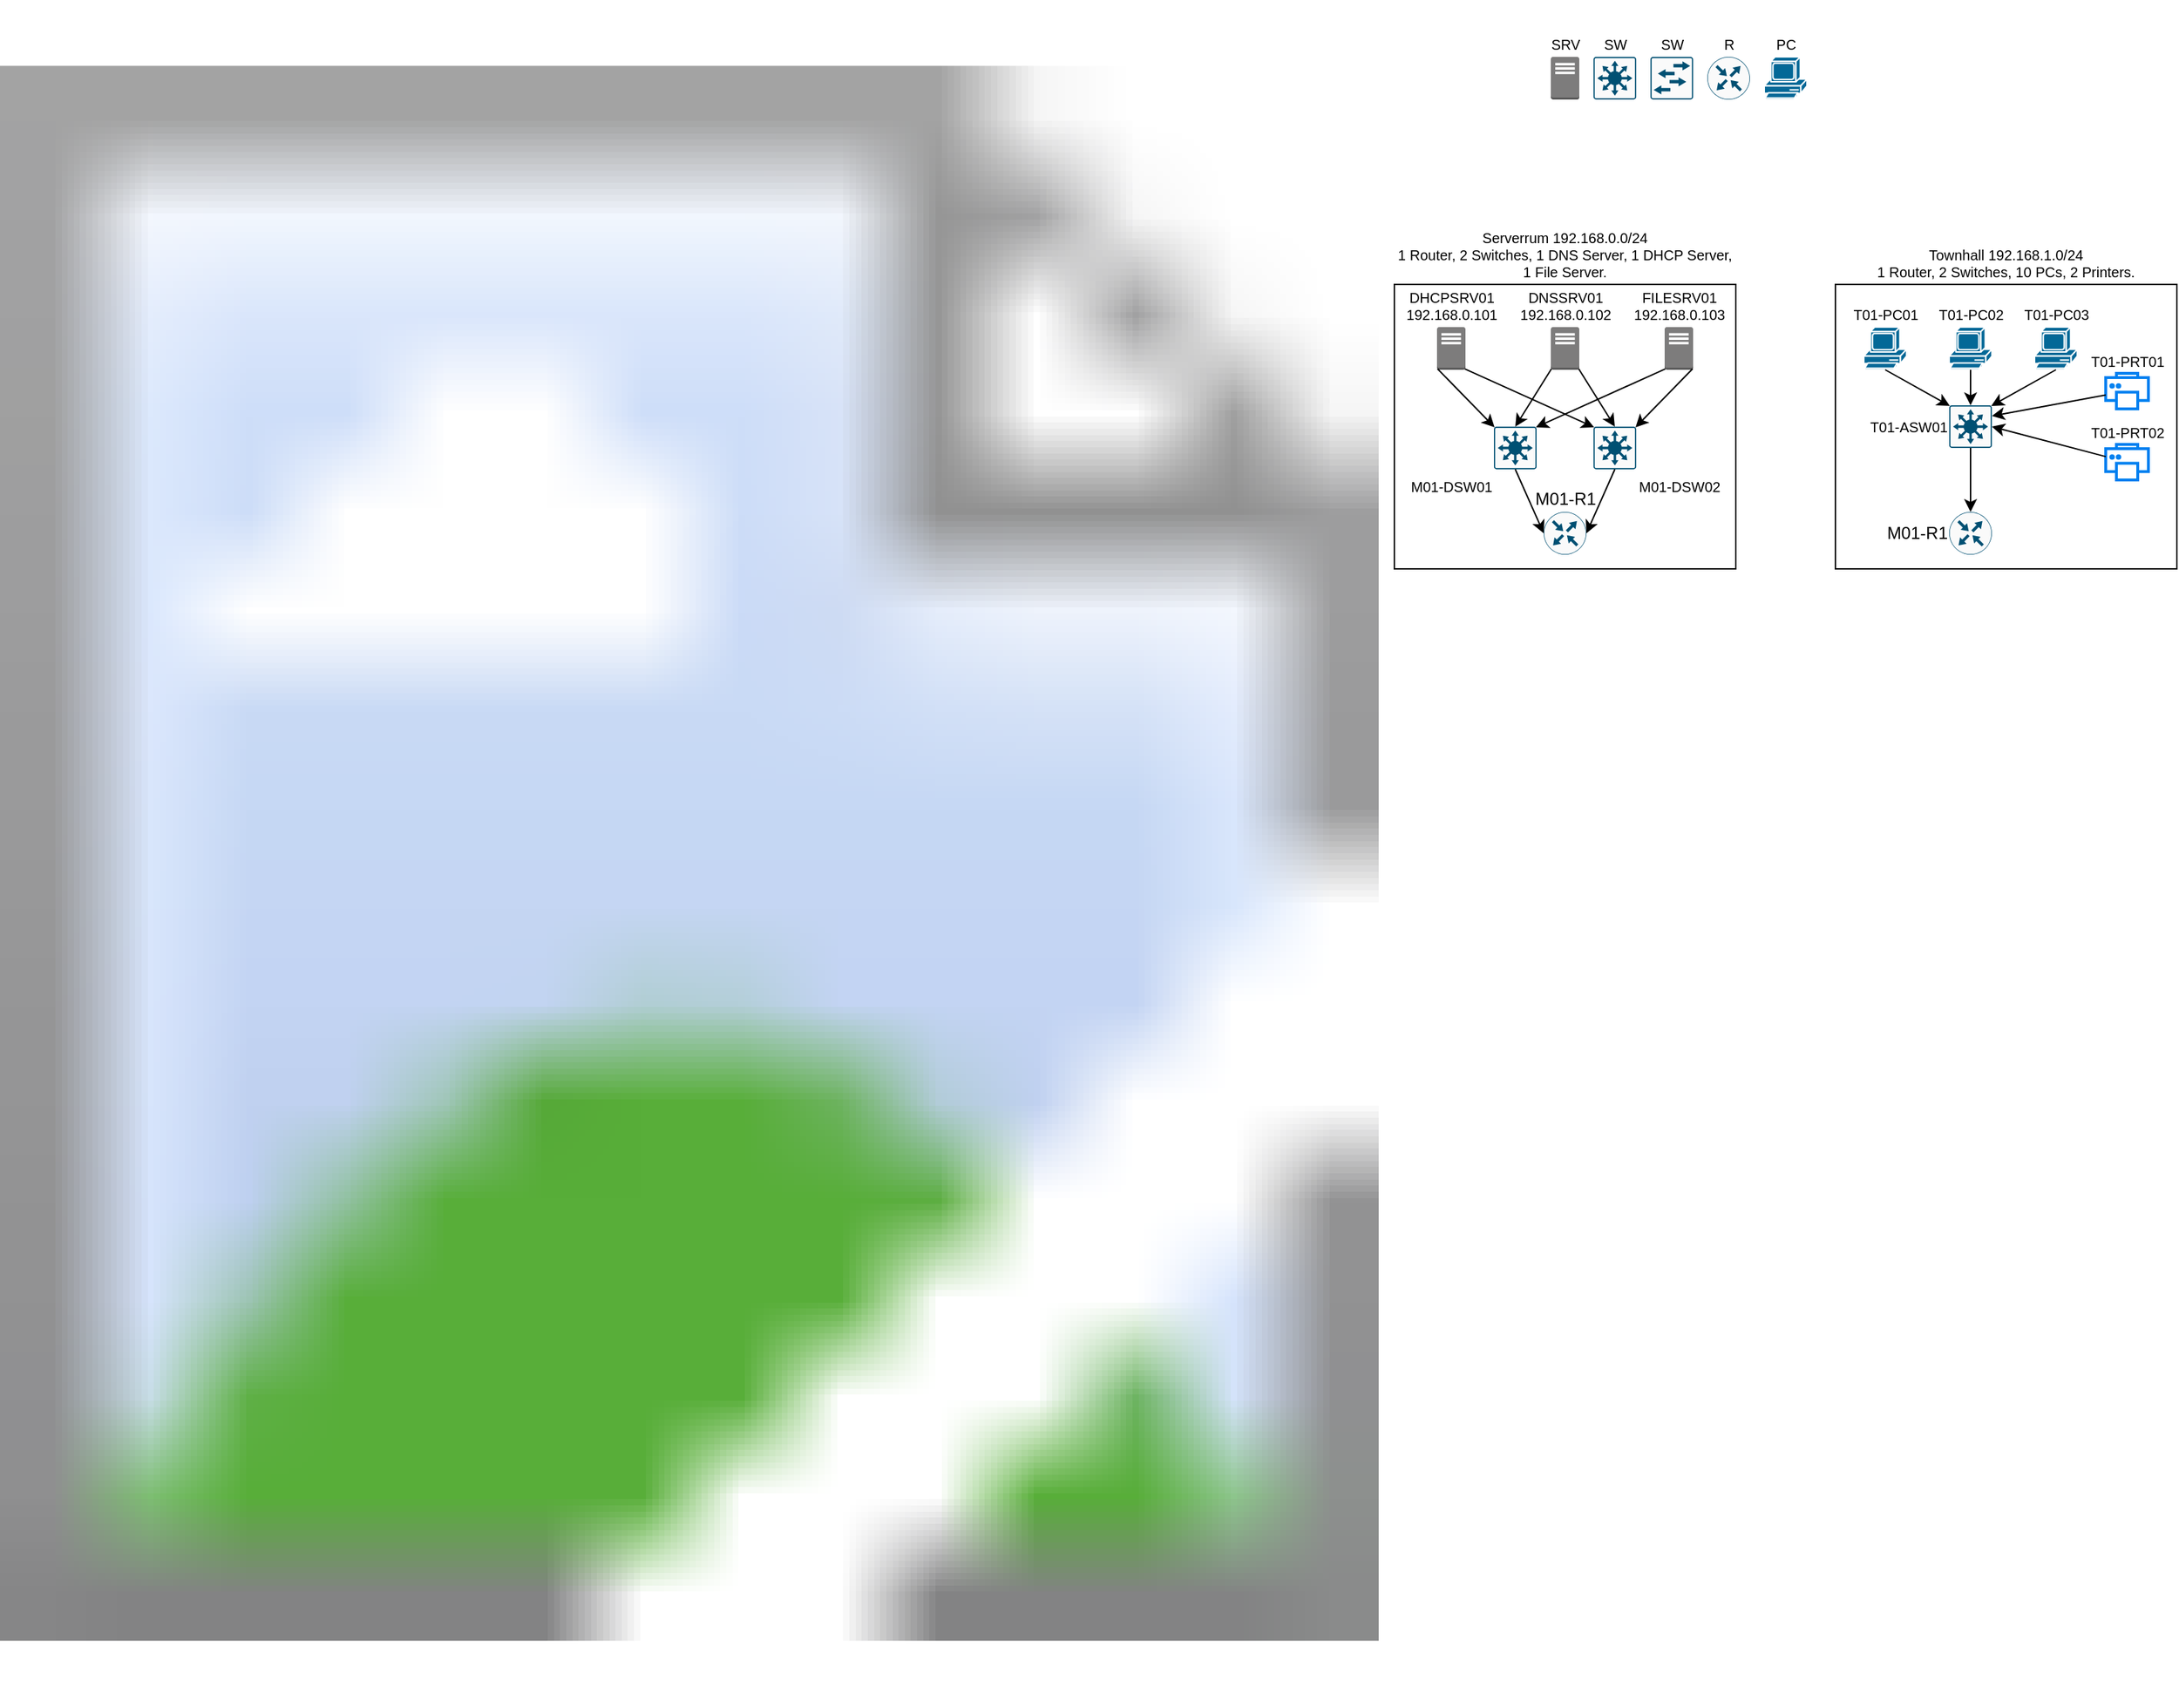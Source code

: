 <mxfile version="26.0.12">
  <diagram name="Side-1" id="qk1J0fRyHZraTZNGHwJU">
    <mxGraphModel dx="1358" dy="711" grid="1" gridSize="10" guides="1" tooltips="1" connect="1" arrows="1" fold="1" page="1" pageScale="1" pageWidth="827" pageHeight="1169" backgroundImage="{&quot;src&quot;:&quot;https://media.lex.dk/media/63336/standard_scanpixId20200729-141508-7&quot;,&quot;width&quot;:&quot;969&quot;,&quot;height&quot;:&quot;1200&quot;,&quot;x&quot;:0,&quot;y&quot;:0}" math="0" shadow="0">
      <root>
        <mxCell id="0" />
        <mxCell id="1" parent="0" />
        <mxCell id="icsG14oIjdXUv1GRLGir-2" value="R" style="sketch=0;points=[[0.5,0,0],[1,0.5,0],[0.5,1,0],[0,0.5,0],[0.145,0.145,0],[0.856,0.145,0],[0.855,0.856,0],[0.145,0.855,0]];verticalLabelPosition=top;html=1;verticalAlign=bottom;aspect=fixed;align=center;pointerEvents=1;shape=mxgraph.cisco19.rect;prIcon=router;fillColor=#FAFAFA;strokeColor=#005073;labelPosition=center;fontSize=10;" vertex="1" parent="1">
          <mxGeometry x="1200" y="40" width="30" height="30" as="geometry" />
        </mxCell>
        <mxCell id="icsG14oIjdXUv1GRLGir-3" value="SW" style="sketch=0;points=[[0.015,0.015,0],[0.985,0.015,0],[0.985,0.985,0],[0.015,0.985,0],[0.25,0,0],[0.5,0,0],[0.75,0,0],[1,0.25,0],[1,0.5,0],[1,0.75,0],[0.75,1,0],[0.5,1,0],[0.25,1,0],[0,0.75,0],[0,0.5,0],[0,0.25,0]];verticalLabelPosition=top;html=1;verticalAlign=bottom;aspect=fixed;align=center;pointerEvents=1;shape=mxgraph.cisco19.rect;prIcon=l2_switch;fillColor=#FAFAFA;strokeColor=#005073;labelPosition=center;fontSize=10;" vertex="1" parent="1">
          <mxGeometry x="1160" y="40" width="30" height="30" as="geometry" />
        </mxCell>
        <mxCell id="icsG14oIjdXUv1GRLGir-4" value="SW" style="sketch=0;points=[[0.015,0.015,0],[0.985,0.015,0],[0.985,0.985,0],[0.015,0.985,0],[0.25,0,0],[0.5,0,0],[0.75,0,0],[1,0.25,0],[1,0.5,0],[1,0.75,0],[0.75,1,0],[0.5,1,0],[0.25,1,0],[0,0.75,0],[0,0.5,0],[0,0.25,0]];verticalLabelPosition=top;html=1;verticalAlign=bottom;aspect=fixed;align=center;pointerEvents=1;shape=mxgraph.cisco19.rect;prIcon=l3_switch;fillColor=#FAFAFA;strokeColor=#005073;labelPosition=center;fontSize=10;" vertex="1" parent="1">
          <mxGeometry x="1120" y="40" width="30" height="30" as="geometry" />
        </mxCell>
        <mxCell id="icsG14oIjdXUv1GRLGir-5" value="SRV" style="outlineConnect=0;dashed=0;verticalLabelPosition=top;verticalAlign=bottom;align=center;html=1;shape=mxgraph.aws3.traditional_server;fillColor=#7D7C7C;gradientColor=none;labelPosition=center;fontSize=10;" vertex="1" parent="1">
          <mxGeometry x="1090" y="40" width="20" height="30" as="geometry" />
        </mxCell>
        <mxCell id="icsG14oIjdXUv1GRLGir-38" value="" style="group;rounded=0;" vertex="1" connectable="0" parent="1">
          <mxGeometry x="980" y="200" width="240" height="200" as="geometry" />
        </mxCell>
        <mxCell id="XXtLQQ66ms37yuH1qGp2-1" value="Serverrum&amp;nbsp;192.168.0.0/24 &lt;br&gt;1&amp;nbsp;&lt;span style=&quot;background-color: transparent; color: light-dark(rgb(0, 0, 0), rgb(255, 255, 255));&quot;&gt;Router, 2 Switches, 1 DNS Server, 1 DHCP Server, 1 File Server.&lt;/span&gt;" style="rounded=0;whiteSpace=wrap;html=1;labelPosition=center;verticalLabelPosition=top;align=center;verticalAlign=bottom;fontSize=10;glass=0;shadow=0;fillOpacity=100;strokeOpacity=100;" parent="icsG14oIjdXUv1GRLGir-38" vertex="1">
          <mxGeometry width="240" height="200" as="geometry" />
        </mxCell>
        <mxCell id="icsG14oIjdXUv1GRLGir-8" value="DHCPSRV01&lt;div&gt;192.168.0.101&lt;/div&gt;" style="outlineConnect=0;dashed=0;verticalLabelPosition=top;verticalAlign=bottom;align=center;html=1;shape=mxgraph.aws3.traditional_server;fillColor=#7D7C7C;gradientColor=none;labelPosition=center;fontSize=10;" vertex="1" parent="icsG14oIjdXUv1GRLGir-38">
          <mxGeometry x="30" y="30" width="20" height="30" as="geometry" />
        </mxCell>
        <mxCell id="icsG14oIjdXUv1GRLGir-9" value="DNSSRV01&lt;div&gt;192.168.0.102&lt;/div&gt;" style="outlineConnect=0;dashed=0;verticalLabelPosition=top;verticalAlign=bottom;align=center;html=1;shape=mxgraph.aws3.traditional_server;fillColor=#7D7C7C;gradientColor=none;labelPosition=center;fontSize=10;" vertex="1" parent="icsG14oIjdXUv1GRLGir-38">
          <mxGeometry x="110" y="30" width="20" height="30" as="geometry" />
        </mxCell>
        <mxCell id="icsG14oIjdXUv1GRLGir-10" value="FILESRV01&lt;div&gt;192.168.0.103&lt;/div&gt;" style="outlineConnect=0;dashed=0;verticalLabelPosition=top;verticalAlign=bottom;align=center;html=1;shape=mxgraph.aws3.traditional_server;fillColor=#7D7C7C;gradientColor=none;labelPosition=center;fontSize=10;" vertex="1" parent="icsG14oIjdXUv1GRLGir-38">
          <mxGeometry x="190" y="30" width="20" height="30" as="geometry" />
        </mxCell>
        <mxCell id="icsG14oIjdXUv1GRLGir-11" value="M01-DSW01" style="sketch=0;points=[[0.015,0.015,0],[0.985,0.015,0],[0.985,0.985,0],[0.015,0.985,0],[0.25,0,0],[0.5,0,0],[0.75,0,0],[1,0.25,0],[1,0.5,0],[1,0.75,0],[0.75,1,0],[0.5,1,0],[0.25,1,0],[0,0.75,0],[0,0.5,0],[0,0.25,0]];verticalLabelPosition=bottom;html=1;verticalAlign=top;aspect=fixed;align=right;pointerEvents=1;shape=mxgraph.cisco19.rect;prIcon=l3_switch;fillColor=#FAFAFA;strokeColor=#005073;labelPosition=left;fontSize=10;" vertex="1" parent="icsG14oIjdXUv1GRLGir-38">
          <mxGeometry x="70" y="100" width="30" height="30" as="geometry" />
        </mxCell>
        <mxCell id="icsG14oIjdXUv1GRLGir-19" value="M01-DSW02&lt;div&gt;&lt;br&gt;&lt;/div&gt;" style="sketch=0;points=[[0.015,0.015,0],[0.985,0.015,0],[0.985,0.985,0],[0.015,0.985,0],[0.25,0,0],[0.5,0,0],[0.75,0,0],[1,0.25,0],[1,0.5,0],[1,0.75,0],[0.75,1,0],[0.5,1,0],[0.25,1,0],[0,0.75,0],[0,0.5,0],[0,0.25,0]];verticalLabelPosition=bottom;html=1;verticalAlign=top;aspect=fixed;align=left;pointerEvents=1;shape=mxgraph.cisco19.rect;prIcon=l3_switch;fillColor=#FAFAFA;strokeColor=#005073;labelPosition=right;fontSize=10;" vertex="1" parent="icsG14oIjdXUv1GRLGir-38">
          <mxGeometry x="140" y="100" width="30" height="30" as="geometry" />
        </mxCell>
        <mxCell id="icsG14oIjdXUv1GRLGir-26" style="edgeStyle=none;rounded=0;orthogonalLoop=1;jettySize=auto;html=1;entryX=0.015;entryY=0.015;entryDx=0;entryDy=0;entryPerimeter=0;exitX=0.02;exitY=0.98;exitDx=0;exitDy=0;exitPerimeter=0;" edge="1" parent="icsG14oIjdXUv1GRLGir-38" source="icsG14oIjdXUv1GRLGir-8" target="icsG14oIjdXUv1GRLGir-11">
          <mxGeometry relative="1" as="geometry">
            <mxPoint x="30" y="60" as="sourcePoint" />
          </mxGeometry>
        </mxCell>
        <mxCell id="icsG14oIjdXUv1GRLGir-27" style="edgeStyle=none;rounded=0;orthogonalLoop=1;jettySize=auto;html=1;exitX=0.98;exitY=0.98;exitDx=0;exitDy=0;exitPerimeter=0;entryX=0.015;entryY=0.015;entryDx=0;entryDy=0;entryPerimeter=0;" edge="1" parent="icsG14oIjdXUv1GRLGir-38" source="icsG14oIjdXUv1GRLGir-8" target="icsG14oIjdXUv1GRLGir-19">
          <mxGeometry relative="1" as="geometry" />
        </mxCell>
        <mxCell id="icsG14oIjdXUv1GRLGir-29" style="edgeStyle=none;rounded=0;orthogonalLoop=1;jettySize=auto;html=1;exitX=0.02;exitY=0.98;exitDx=0;exitDy=0;exitPerimeter=0;entryX=0.5;entryY=0;entryDx=0;entryDy=0;entryPerimeter=0;" edge="1" parent="icsG14oIjdXUv1GRLGir-38" source="icsG14oIjdXUv1GRLGir-9" target="icsG14oIjdXUv1GRLGir-11">
          <mxGeometry relative="1" as="geometry" />
        </mxCell>
        <mxCell id="icsG14oIjdXUv1GRLGir-30" style="edgeStyle=none;rounded=0;orthogonalLoop=1;jettySize=auto;html=1;exitX=0.98;exitY=0.98;exitDx=0;exitDy=0;exitPerimeter=0;entryX=0.5;entryY=0;entryDx=0;entryDy=0;entryPerimeter=0;" edge="1" parent="icsG14oIjdXUv1GRLGir-38" source="icsG14oIjdXUv1GRLGir-9" target="icsG14oIjdXUv1GRLGir-19">
          <mxGeometry relative="1" as="geometry" />
        </mxCell>
        <mxCell id="icsG14oIjdXUv1GRLGir-31" style="edgeStyle=none;rounded=0;orthogonalLoop=1;jettySize=auto;html=1;exitX=0.98;exitY=0.98;exitDx=0;exitDy=0;exitPerimeter=0;entryX=0.985;entryY=0.015;entryDx=0;entryDy=0;entryPerimeter=0;" edge="1" parent="icsG14oIjdXUv1GRLGir-38" source="icsG14oIjdXUv1GRLGir-10" target="icsG14oIjdXUv1GRLGir-19">
          <mxGeometry relative="1" as="geometry" />
        </mxCell>
        <mxCell id="icsG14oIjdXUv1GRLGir-32" style="edgeStyle=none;rounded=0;orthogonalLoop=1;jettySize=auto;html=1;exitX=0.02;exitY=0.98;exitDx=0;exitDy=0;exitPerimeter=0;entryX=0.985;entryY=0.015;entryDx=0;entryDy=0;entryPerimeter=0;" edge="1" parent="icsG14oIjdXUv1GRLGir-38" source="icsG14oIjdXUv1GRLGir-10" target="icsG14oIjdXUv1GRLGir-11">
          <mxGeometry relative="1" as="geometry" />
        </mxCell>
        <mxCell id="icsG14oIjdXUv1GRLGir-35" value="M01-R1" style="sketch=0;points=[[0.5,0,0],[1,0.5,0],[0.5,1,0],[0,0.5,0],[0.145,0.145,0],[0.856,0.145,0],[0.855,0.856,0],[0.145,0.855,0]];verticalLabelPosition=top;html=1;verticalAlign=bottom;aspect=fixed;align=center;pointerEvents=1;shape=mxgraph.cisco19.rect;prIcon=router;fillColor=#FAFAFA;strokeColor=#005073;labelPosition=center;" vertex="1" parent="icsG14oIjdXUv1GRLGir-38">
          <mxGeometry x="105" y="160" width="30" height="30" as="geometry" />
        </mxCell>
        <mxCell id="icsG14oIjdXUv1GRLGir-36" style="edgeStyle=none;rounded=0;orthogonalLoop=1;jettySize=auto;html=1;exitX=0.5;exitY=1;exitDx=0;exitDy=0;exitPerimeter=0;entryX=0;entryY=0.5;entryDx=0;entryDy=0;entryPerimeter=0;" edge="1" parent="icsG14oIjdXUv1GRLGir-38" source="icsG14oIjdXUv1GRLGir-11" target="icsG14oIjdXUv1GRLGir-35">
          <mxGeometry relative="1" as="geometry" />
        </mxCell>
        <mxCell id="icsG14oIjdXUv1GRLGir-37" style="edgeStyle=none;rounded=0;orthogonalLoop=1;jettySize=auto;html=1;exitX=0.5;exitY=1;exitDx=0;exitDy=0;exitPerimeter=0;entryX=1;entryY=0.5;entryDx=0;entryDy=0;entryPerimeter=0;" edge="1" parent="icsG14oIjdXUv1GRLGir-38" source="icsG14oIjdXUv1GRLGir-19" target="icsG14oIjdXUv1GRLGir-35">
          <mxGeometry relative="1" as="geometry" />
        </mxCell>
        <mxCell id="icsG14oIjdXUv1GRLGir-39" value="" style="group;labelPosition=left;verticalLabelPosition=middle;align=right;verticalAlign=middle;rounded=0;" vertex="1" connectable="0" parent="1">
          <mxGeometry x="1290" y="200" width="240" height="200" as="geometry" />
        </mxCell>
        <mxCell id="icsG14oIjdXUv1GRLGir-40" value="Townhall 192.168.1.0/24 &lt;br&gt;1 Router, 2 Switches, 10 PCs, 2 Printers." style="rounded=0;whiteSpace=wrap;html=1;labelPosition=center;verticalLabelPosition=top;align=center;verticalAlign=bottom;fontSize=10;glass=0;shadow=0;fillOpacity=100;strokeOpacity=100;" vertex="1" parent="icsG14oIjdXUv1GRLGir-39">
          <mxGeometry width="240" height="200" as="geometry" />
        </mxCell>
        <mxCell id="icsG14oIjdXUv1GRLGir-57" value="T01-PC01" style="shape=mxgraph.cisco.computers_and_peripherals.pc;html=1;pointerEvents=1;dashed=0;fillColor=#036897;strokeColor=#ffffff;strokeWidth=1;verticalLabelPosition=top;verticalAlign=bottom;align=center;outlineConnect=0;labelPosition=center;fontSize=10;" vertex="1" parent="icsG14oIjdXUv1GRLGir-39">
          <mxGeometry x="20" y="30" width="30" height="30" as="geometry" />
        </mxCell>
        <mxCell id="icsG14oIjdXUv1GRLGir-58" value="T01-PC02" style="shape=mxgraph.cisco.computers_and_peripherals.pc;html=1;pointerEvents=1;dashed=0;fillColor=#036897;strokeColor=#ffffff;strokeWidth=1;verticalLabelPosition=top;verticalAlign=bottom;align=center;outlineConnect=0;labelPosition=center;fontSize=10;" vertex="1" parent="icsG14oIjdXUv1GRLGir-39">
          <mxGeometry x="80" y="30" width="30" height="30" as="geometry" />
        </mxCell>
        <mxCell id="icsG14oIjdXUv1GRLGir-59" value="T01-PC03" style="shape=mxgraph.cisco.computers_and_peripherals.pc;html=1;pointerEvents=1;dashed=0;fillColor=#036897;strokeColor=#ffffff;strokeWidth=1;verticalLabelPosition=top;verticalAlign=bottom;align=center;outlineConnect=0;labelPosition=center;fontSize=10;" vertex="1" parent="icsG14oIjdXUv1GRLGir-39">
          <mxGeometry x="140" y="30" width="30" height="30" as="geometry" />
        </mxCell>
        <mxCell id="icsG14oIjdXUv1GRLGir-60" value="T01-&lt;span style=&quot;background-color: light-dark(rgb(255, 255, 255), rgb(18, 18, 18)); color: light-dark(rgb(0, 0, 0), rgb(255, 255, 255));&quot;&gt;PRT01&lt;/span&gt;" style="html=1;verticalLabelPosition=top;align=center;labelBackgroundColor=#ffffff;verticalAlign=bottom;strokeWidth=2;strokeColor=#0080F0;shadow=0;dashed=0;shape=mxgraph.ios7.icons.printer;fontSize=10;labelPosition=center;" vertex="1" parent="icsG14oIjdXUv1GRLGir-39">
          <mxGeometry x="190" y="62.5" width="30" height="25" as="geometry" />
        </mxCell>
        <mxCell id="icsG14oIjdXUv1GRLGir-61" value="T01-PRT02" style="html=1;verticalLabelPosition=top;align=center;labelBackgroundColor=#ffffff;verticalAlign=bottom;strokeWidth=2;strokeColor=#0080F0;shadow=0;dashed=0;shape=mxgraph.ios7.icons.printer;fontSize=10;labelPosition=center;" vertex="1" parent="icsG14oIjdXUv1GRLGir-39">
          <mxGeometry x="190" y="112.5" width="30" height="25" as="geometry" />
        </mxCell>
        <mxCell id="icsG14oIjdXUv1GRLGir-63" value="T01-ASW01" style="sketch=0;points=[[0.015,0.015,0],[0.985,0.015,0],[0.985,0.985,0],[0.015,0.985,0],[0.25,0,0],[0.5,0,0],[0.75,0,0],[1,0.25,0],[1,0.5,0],[1,0.75,0],[0.75,1,0],[0.5,1,0],[0.25,1,0],[0,0.75,0],[0,0.5,0],[0,0.25,0]];verticalLabelPosition=middle;html=1;verticalAlign=middle;aspect=fixed;align=right;pointerEvents=1;shape=mxgraph.cisco19.rect;prIcon=l3_switch;fillColor=#FAFAFA;strokeColor=#005073;labelPosition=left;fontSize=10;" vertex="1" parent="icsG14oIjdXUv1GRLGir-39">
          <mxGeometry x="80" y="85" width="30" height="30" as="geometry" />
        </mxCell>
        <mxCell id="icsG14oIjdXUv1GRLGir-67" value="M01-R1" style="sketch=0;points=[[0.5,0,0],[1,0.5,0],[0.5,1,0],[0,0.5,0],[0.145,0.145,0],[0.856,0.145,0],[0.855,0.856,0],[0.145,0.855,0]];verticalLabelPosition=middle;html=1;verticalAlign=middle;aspect=fixed;align=right;pointerEvents=1;shape=mxgraph.cisco19.rect;prIcon=router;fillColor=#FAFAFA;strokeColor=#005073;labelPosition=left;" vertex="1" parent="icsG14oIjdXUv1GRLGir-39">
          <mxGeometry x="80" y="160" width="30" height="30" as="geometry" />
        </mxCell>
        <mxCell id="icsG14oIjdXUv1GRLGir-69" style="edgeStyle=none;rounded=0;orthogonalLoop=1;jettySize=auto;html=1;exitX=0.5;exitY=1;exitDx=0;exitDy=0;exitPerimeter=0;entryX=0.015;entryY=0.015;entryDx=0;entryDy=0;entryPerimeter=0;" edge="1" parent="icsG14oIjdXUv1GRLGir-39" source="icsG14oIjdXUv1GRLGir-57" target="icsG14oIjdXUv1GRLGir-63">
          <mxGeometry relative="1" as="geometry" />
        </mxCell>
        <mxCell id="icsG14oIjdXUv1GRLGir-70" style="edgeStyle=none;rounded=0;orthogonalLoop=1;jettySize=auto;html=1;exitX=0.5;exitY=1;exitDx=0;exitDy=0;exitPerimeter=0;entryX=0.5;entryY=0;entryDx=0;entryDy=0;entryPerimeter=0;" edge="1" parent="icsG14oIjdXUv1GRLGir-39" source="icsG14oIjdXUv1GRLGir-58" target="icsG14oIjdXUv1GRLGir-63">
          <mxGeometry relative="1" as="geometry" />
        </mxCell>
        <mxCell id="icsG14oIjdXUv1GRLGir-71" style="edgeStyle=none;rounded=0;orthogonalLoop=1;jettySize=auto;html=1;exitX=0.5;exitY=1;exitDx=0;exitDy=0;exitPerimeter=0;entryX=0.985;entryY=0.015;entryDx=0;entryDy=0;entryPerimeter=0;" edge="1" parent="icsG14oIjdXUv1GRLGir-39" source="icsG14oIjdXUv1GRLGir-59" target="icsG14oIjdXUv1GRLGir-63">
          <mxGeometry relative="1" as="geometry" />
        </mxCell>
        <mxCell id="icsG14oIjdXUv1GRLGir-75" style="edgeStyle=none;rounded=0;orthogonalLoop=1;jettySize=auto;html=1;entryX=1;entryY=0.5;entryDx=0;entryDy=0;entryPerimeter=0;" edge="1" parent="icsG14oIjdXUv1GRLGir-39" source="icsG14oIjdXUv1GRLGir-61" target="icsG14oIjdXUv1GRLGir-63">
          <mxGeometry relative="1" as="geometry" />
        </mxCell>
        <mxCell id="icsG14oIjdXUv1GRLGir-76" style="edgeStyle=none;rounded=0;orthogonalLoop=1;jettySize=auto;html=1;entryX=1;entryY=0.25;entryDx=0;entryDy=0;entryPerimeter=0;" edge="1" parent="icsG14oIjdXUv1GRLGir-39" source="icsG14oIjdXUv1GRLGir-60" target="icsG14oIjdXUv1GRLGir-63">
          <mxGeometry relative="1" as="geometry" />
        </mxCell>
        <mxCell id="icsG14oIjdXUv1GRLGir-77" style="edgeStyle=none;rounded=0;orthogonalLoop=1;jettySize=auto;html=1;exitX=0.5;exitY=1;exitDx=0;exitDy=0;exitPerimeter=0;entryX=0.5;entryY=0;entryDx=0;entryDy=0;entryPerimeter=0;" edge="1" parent="icsG14oIjdXUv1GRLGir-39" source="icsG14oIjdXUv1GRLGir-63" target="icsG14oIjdXUv1GRLGir-67">
          <mxGeometry relative="1" as="geometry" />
        </mxCell>
        <mxCell id="icsG14oIjdXUv1GRLGir-56" value="PC" style="shape=mxgraph.cisco.computers_and_peripherals.pc;html=1;pointerEvents=1;dashed=0;fillColor=#036897;strokeColor=#ffffff;strokeWidth=1;verticalLabelPosition=top;verticalAlign=bottom;align=center;outlineConnect=0;labelPosition=center;fontSize=10;" vertex="1" parent="1">
          <mxGeometry x="1240" y="40" width="30" height="30" as="geometry" />
        </mxCell>
      </root>
    </mxGraphModel>
  </diagram>
</mxfile>
